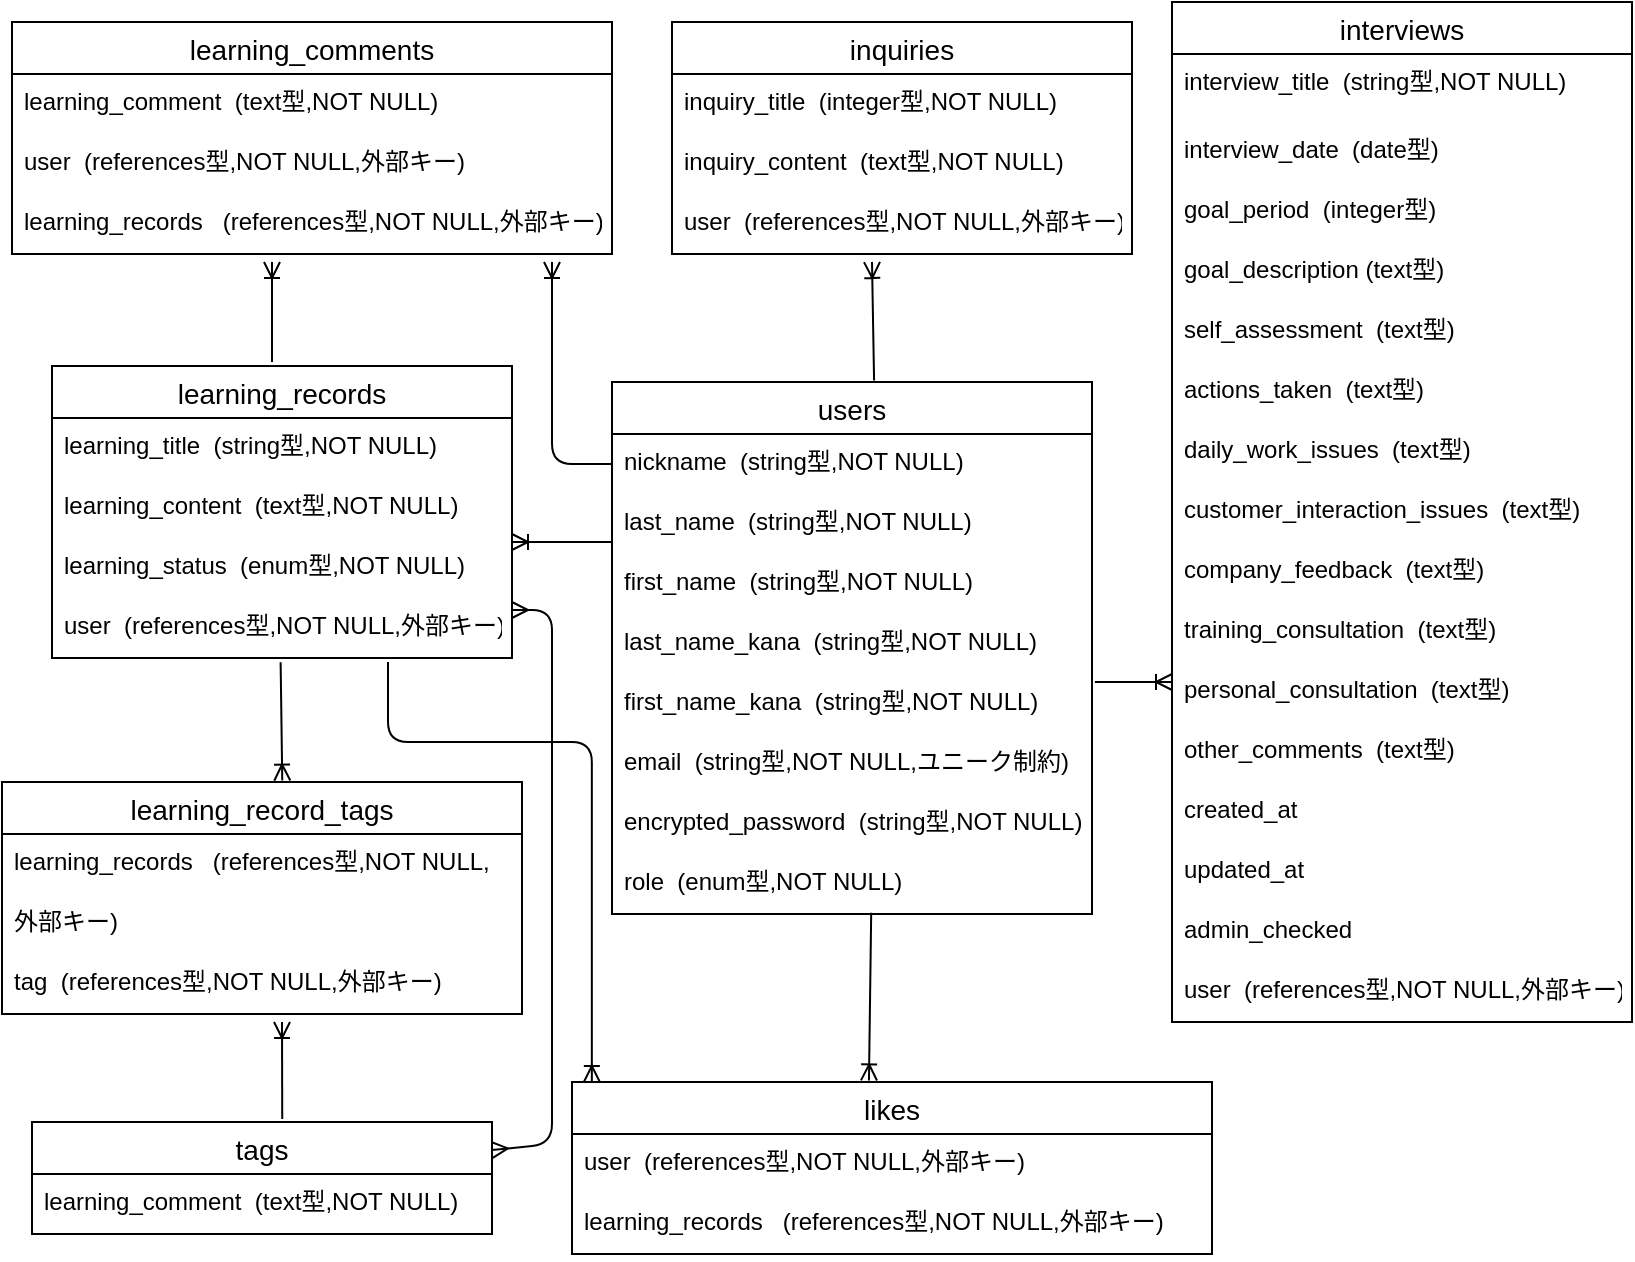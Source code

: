 <mxfile>
    <diagram id="2iEfqKyjWtKZdXftSV9f" name="ページ1">
        <mxGraphModel dx="1707" dy="698" grid="1" gridSize="10" guides="1" tooltips="1" connect="1" arrows="1" fold="1" page="1" pageScale="1" pageWidth="827" pageHeight="1169" math="0" shadow="0">
            <root>
                <mxCell id="0"/>
                <mxCell id="1" parent="0"/>
                <mxCell id="6" value="users" style="swimlane;fontStyle=0;childLayout=stackLayout;horizontal=1;startSize=26;horizontalStack=0;resizeParent=1;resizeParentMax=0;resizeLast=0;collapsible=1;marginBottom=0;align=center;fontSize=14;" vertex="1" parent="1">
                    <mxGeometry x="310" y="200" width="240" height="266" as="geometry"/>
                </mxCell>
                <mxCell id="8" value="nickname  (string型,NOT NULL)" style="text;strokeColor=none;fillColor=none;spacingLeft=4;spacingRight=4;overflow=hidden;rotatable=0;points=[[0,0.5],[1,0.5]];portConstraint=eastwest;fontSize=12;" vertex="1" parent="6">
                    <mxGeometry y="26" width="240" height="30" as="geometry"/>
                </mxCell>
                <mxCell id="23" value="last_name  (string型,NOT NULL)" style="text;strokeColor=none;fillColor=none;spacingLeft=4;spacingRight=4;overflow=hidden;rotatable=0;points=[[0,0.5],[1,0.5]];portConstraint=eastwest;fontSize=12;" vertex="1" parent="6">
                    <mxGeometry y="56" width="240" height="30" as="geometry"/>
                </mxCell>
                <mxCell id="24" value="first_name  (string型,NOT NULL)" style="text;strokeColor=none;fillColor=none;spacingLeft=4;spacingRight=4;overflow=hidden;rotatable=0;points=[[0,0.5],[1,0.5]];portConstraint=eastwest;fontSize=12;" vertex="1" parent="6">
                    <mxGeometry y="86" width="240" height="30" as="geometry"/>
                </mxCell>
                <mxCell id="25" value="last_name_kana  (string型,NOT NULL)" style="text;strokeColor=none;fillColor=none;spacingLeft=4;spacingRight=4;overflow=hidden;rotatable=0;points=[[0,0.5],[1,0.5]];portConstraint=eastwest;fontSize=12;" vertex="1" parent="6">
                    <mxGeometry y="116" width="240" height="30" as="geometry"/>
                </mxCell>
                <mxCell id="26" value="first_name_kana  (string型,NOT NULL)" style="text;strokeColor=none;fillColor=none;spacingLeft=4;spacingRight=4;overflow=hidden;rotatable=0;points=[[0,0.5],[1,0.5]];portConstraint=eastwest;fontSize=12;" vertex="1" parent="6">
                    <mxGeometry y="146" width="240" height="30" as="geometry"/>
                </mxCell>
                <mxCell id="27" value="email  (string型,NOT NULL,ユニーク制約)" style="text;strokeColor=none;fillColor=none;spacingLeft=4;spacingRight=4;overflow=hidden;rotatable=0;points=[[0,0.5],[1,0.5]];portConstraint=eastwest;fontSize=12;" vertex="1" parent="6">
                    <mxGeometry y="176" width="240" height="30" as="geometry"/>
                </mxCell>
                <mxCell id="28" value="encrypted_password  (string型,NOT NULL)" style="text;strokeColor=none;fillColor=none;spacingLeft=4;spacingRight=4;overflow=hidden;rotatable=0;points=[[0,0.5],[1,0.5]];portConstraint=eastwest;fontSize=12;" vertex="1" parent="6">
                    <mxGeometry y="206" width="240" height="30" as="geometry"/>
                </mxCell>
                <mxCell id="29" value="role  (enum型,NOT NULL)" style="text;strokeColor=none;fillColor=none;spacingLeft=4;spacingRight=4;overflow=hidden;rotatable=0;points=[[0,0.5],[1,0.5]];portConstraint=eastwest;fontSize=12;" vertex="1" parent="6">
                    <mxGeometry y="236" width="240" height="30" as="geometry"/>
                </mxCell>
                <mxCell id="10" value="interviews" style="swimlane;fontStyle=0;childLayout=stackLayout;horizontal=1;startSize=26;horizontalStack=0;resizeParent=1;resizeParentMax=0;resizeLast=0;collapsible=1;marginBottom=0;align=center;fontSize=14;" vertex="1" parent="1">
                    <mxGeometry x="590" y="10" width="230" height="510" as="geometry"/>
                </mxCell>
                <mxCell id="11" value="interview_title  (string型,NOT NULL)" style="text;strokeColor=none;fillColor=none;spacingLeft=4;spacingRight=4;overflow=hidden;rotatable=0;points=[[0,0.5],[1,0.5]];portConstraint=eastwest;fontSize=12;" vertex="1" parent="10">
                    <mxGeometry y="26" width="230" height="34" as="geometry"/>
                </mxCell>
                <mxCell id="12" value="interview_date  (date型)" style="text;strokeColor=none;fillColor=none;spacingLeft=4;spacingRight=4;overflow=hidden;rotatable=0;points=[[0,0.5],[1,0.5]];portConstraint=eastwest;fontSize=12;" vertex="1" parent="10">
                    <mxGeometry y="60" width="230" height="30" as="geometry"/>
                </mxCell>
                <mxCell id="13" value="goal_period  (integer型)" style="text;strokeColor=none;fillColor=none;spacingLeft=4;spacingRight=4;overflow=hidden;rotatable=0;points=[[0,0.5],[1,0.5]];portConstraint=eastwest;fontSize=12;" vertex="1" parent="10">
                    <mxGeometry y="90" width="230" height="30" as="geometry"/>
                </mxCell>
                <mxCell id="31" value="goal_description (text型)" style="text;strokeColor=none;fillColor=none;spacingLeft=4;spacingRight=4;overflow=hidden;rotatable=0;points=[[0,0.5],[1,0.5]];portConstraint=eastwest;fontSize=12;" vertex="1" parent="10">
                    <mxGeometry y="120" width="230" height="30" as="geometry"/>
                </mxCell>
                <mxCell id="32" value="self_assessment  (text型)" style="text;strokeColor=none;fillColor=none;spacingLeft=4;spacingRight=4;overflow=hidden;rotatable=0;points=[[0,0.5],[1,0.5]];portConstraint=eastwest;fontSize=12;" vertex="1" parent="10">
                    <mxGeometry y="150" width="230" height="30" as="geometry"/>
                </mxCell>
                <mxCell id="33" value="actions_taken  (text型)" style="text;strokeColor=none;fillColor=none;spacingLeft=4;spacingRight=4;overflow=hidden;rotatable=0;points=[[0,0.5],[1,0.5]];portConstraint=eastwest;fontSize=12;" vertex="1" parent="10">
                    <mxGeometry y="180" width="230" height="30" as="geometry"/>
                </mxCell>
                <mxCell id="34" value="daily_work_issues  (text型)&#10; " style="text;strokeColor=none;fillColor=none;spacingLeft=4;spacingRight=4;overflow=hidden;rotatable=0;points=[[0,0.5],[1,0.5]];portConstraint=eastwest;fontSize=12;" vertex="1" parent="10">
                    <mxGeometry y="210" width="230" height="30" as="geometry"/>
                </mxCell>
                <mxCell id="35" value="customer_interaction_issues  (text型)" style="text;strokeColor=none;fillColor=none;spacingLeft=4;spacingRight=4;overflow=hidden;rotatable=0;points=[[0,0.5],[1,0.5]];portConstraint=eastwest;fontSize=12;" vertex="1" parent="10">
                    <mxGeometry y="240" width="230" height="30" as="geometry"/>
                </mxCell>
                <mxCell id="36" value="company_feedback  (text型)" style="text;strokeColor=none;fillColor=none;spacingLeft=4;spacingRight=4;overflow=hidden;rotatable=0;points=[[0,0.5],[1,0.5]];portConstraint=eastwest;fontSize=12;" vertex="1" parent="10">
                    <mxGeometry y="270" width="230" height="30" as="geometry"/>
                </mxCell>
                <mxCell id="37" value="training_consultation  (text型)" style="text;strokeColor=none;fillColor=none;spacingLeft=4;spacingRight=4;overflow=hidden;rotatable=0;points=[[0,0.5],[1,0.5]];portConstraint=eastwest;fontSize=12;" vertex="1" parent="10">
                    <mxGeometry y="300" width="230" height="30" as="geometry"/>
                </mxCell>
                <mxCell id="38" value="personal_consultation  (text型)" style="text;strokeColor=none;fillColor=none;spacingLeft=4;spacingRight=4;overflow=hidden;rotatable=0;points=[[0,0.5],[1,0.5]];portConstraint=eastwest;fontSize=12;" vertex="1" parent="10">
                    <mxGeometry y="330" width="230" height="30" as="geometry"/>
                </mxCell>
                <mxCell id="39" value="other_comments  (text型)" style="text;strokeColor=none;fillColor=none;spacingLeft=4;spacingRight=4;overflow=hidden;rotatable=0;points=[[0,0.5],[1,0.5]];portConstraint=eastwest;fontSize=12;" vertex="1" parent="10">
                    <mxGeometry y="360" width="230" height="30" as="geometry"/>
                </mxCell>
                <mxCell id="40" value="created_at" style="text;strokeColor=none;fillColor=none;spacingLeft=4;spacingRight=4;overflow=hidden;rotatable=0;points=[[0,0.5],[1,0.5]];portConstraint=eastwest;fontSize=12;" vertex="1" parent="10">
                    <mxGeometry y="390" width="230" height="30" as="geometry"/>
                </mxCell>
                <mxCell id="41" value="updated_at" style="text;strokeColor=none;fillColor=none;spacingLeft=4;spacingRight=4;overflow=hidden;rotatable=0;points=[[0,0.5],[1,0.5]];portConstraint=eastwest;fontSize=12;" vertex="1" parent="10">
                    <mxGeometry y="420" width="230" height="30" as="geometry"/>
                </mxCell>
                <mxCell id="42" value="admin_checked  " style="text;strokeColor=none;fillColor=none;spacingLeft=4;spacingRight=4;overflow=hidden;rotatable=0;points=[[0,0.5],[1,0.5]];portConstraint=eastwest;fontSize=12;" vertex="1" parent="10">
                    <mxGeometry y="450" width="230" height="30" as="geometry"/>
                </mxCell>
                <mxCell id="61" value="user  (references型,NOT NULL,外部キー)" style="text;strokeColor=none;fillColor=none;spacingLeft=4;spacingRight=4;overflow=hidden;rotatable=0;points=[[0,0.5],[1,0.5]];portConstraint=eastwest;fontSize=12;" vertex="1" parent="10">
                    <mxGeometry y="480" width="230" height="30" as="geometry"/>
                </mxCell>
                <mxCell id="16" value="learning_records" style="swimlane;fontStyle=0;childLayout=stackLayout;horizontal=1;startSize=26;horizontalStack=0;resizeParent=1;resizeParentMax=0;resizeLast=0;collapsible=1;marginBottom=0;align=center;fontSize=14;" vertex="1" parent="1">
                    <mxGeometry x="30" y="192" width="230" height="146" as="geometry"/>
                </mxCell>
                <mxCell id="17" value="learning_title  (string型,NOT NULL)" style="text;strokeColor=none;fillColor=none;spacingLeft=4;spacingRight=4;overflow=hidden;rotatable=0;points=[[0,0.5],[1,0.5]];portConstraint=eastwest;fontSize=12;" vertex="1" parent="16">
                    <mxGeometry y="26" width="230" height="30" as="geometry"/>
                </mxCell>
                <mxCell id="18" value="learning_content  (text型,NOT NULL)" style="text;strokeColor=none;fillColor=none;spacingLeft=4;spacingRight=4;overflow=hidden;rotatable=0;points=[[0,0.5],[1,0.5]];portConstraint=eastwest;fontSize=12;" vertex="1" parent="16">
                    <mxGeometry y="56" width="230" height="30" as="geometry"/>
                </mxCell>
                <mxCell id="19" value="learning_status  (enum型,NOT NULL)" style="text;strokeColor=none;fillColor=none;spacingLeft=4;spacingRight=4;overflow=hidden;rotatable=0;points=[[0,0.5],[1,0.5]];portConstraint=eastwest;fontSize=12;" vertex="1" parent="16">
                    <mxGeometry y="86" width="230" height="30" as="geometry"/>
                </mxCell>
                <mxCell id="70" value="user  (references型,NOT NULL,外部キー)" style="text;strokeColor=none;fillColor=none;spacingLeft=4;spacingRight=4;overflow=hidden;rotatable=0;points=[[0,0.5],[1,0.5]];portConstraint=eastwest;fontSize=12;" vertex="1" parent="16">
                    <mxGeometry y="116" width="230" height="30" as="geometry"/>
                </mxCell>
                <mxCell id="43" value="inquiries" style="swimlane;fontStyle=0;childLayout=stackLayout;horizontal=1;startSize=26;horizontalStack=0;resizeParent=1;resizeParentMax=0;resizeLast=0;collapsible=1;marginBottom=0;align=center;fontSize=14;" vertex="1" parent="1">
                    <mxGeometry x="340" y="20" width="230" height="116" as="geometry"/>
                </mxCell>
                <mxCell id="44" value="inquiry_title  (integer型,NOT NULL)" style="text;strokeColor=none;fillColor=none;spacingLeft=4;spacingRight=4;overflow=hidden;rotatable=0;points=[[0,0.5],[1,0.5]];portConstraint=eastwest;fontSize=12;" vertex="1" parent="43">
                    <mxGeometry y="26" width="230" height="30" as="geometry"/>
                </mxCell>
                <mxCell id="46" value="inquiry_content  (text型,NOT NULL)" style="text;strokeColor=none;fillColor=none;spacingLeft=4;spacingRight=4;overflow=hidden;rotatable=0;points=[[0,0.5],[1,0.5]];portConstraint=eastwest;fontSize=12;" vertex="1" parent="43">
                    <mxGeometry y="56" width="230" height="30" as="geometry"/>
                </mxCell>
                <mxCell id="62" value="user  (references型,NOT NULL,外部キー)" style="text;strokeColor=none;fillColor=none;spacingLeft=4;spacingRight=4;overflow=hidden;rotatable=0;points=[[0,0.5],[1,0.5]];portConstraint=eastwest;fontSize=12;" vertex="1" parent="43">
                    <mxGeometry y="86" width="230" height="30" as="geometry"/>
                </mxCell>
                <mxCell id="49" value="learning_comments" style="swimlane;fontStyle=0;childLayout=stackLayout;horizontal=1;startSize=26;horizontalStack=0;resizeParent=1;resizeParentMax=0;resizeLast=0;collapsible=1;marginBottom=0;align=center;fontSize=14;" vertex="1" parent="1">
                    <mxGeometry x="10" y="20" width="300" height="116" as="geometry"/>
                </mxCell>
                <mxCell id="50" value="learning_comment  (text型,NOT NULL)" style="text;strokeColor=none;fillColor=none;spacingLeft=4;spacingRight=4;overflow=hidden;rotatable=0;points=[[0,0.5],[1,0.5]];portConstraint=eastwest;fontSize=12;" vertex="1" parent="49">
                    <mxGeometry y="26" width="300" height="30" as="geometry"/>
                </mxCell>
                <mxCell id="97" value="user  (references型,NOT NULL,外部キー)" style="text;strokeColor=none;fillColor=none;spacingLeft=4;spacingRight=4;overflow=hidden;rotatable=0;points=[[0,0.5],[1,0.5]];portConstraint=eastwest;fontSize=12;" vertex="1" parent="49">
                    <mxGeometry y="56" width="300" height="30" as="geometry"/>
                </mxCell>
                <mxCell id="98" value="learning_records   (references型,NOT NULL,外部キー)" style="text;strokeColor=none;fillColor=none;spacingLeft=4;spacingRight=4;overflow=hidden;rotatable=0;points=[[0,0.5],[1,0.5]];portConstraint=eastwest;fontSize=12;" vertex="1" parent="49">
                    <mxGeometry y="86" width="300" height="30" as="geometry"/>
                </mxCell>
                <mxCell id="68" value="" style="fontSize=12;html=1;endArrow=ERoneToMany;exitX=0.546;exitY=-0.003;exitDx=0;exitDy=0;exitPerimeter=0;" edge="1" parent="1" source="6">
                    <mxGeometry width="100" height="100" relative="1" as="geometry">
                        <mxPoint x="290" y="81" as="sourcePoint"/>
                        <mxPoint x="440" y="140" as="targetPoint"/>
                    </mxGeometry>
                </mxCell>
                <mxCell id="69" value="" style="fontSize=12;html=1;endArrow=ERoneToMany;exitX=1.006;exitY=0.133;exitDx=0;exitDy=0;exitPerimeter=0;" edge="1" parent="1" source="26">
                    <mxGeometry width="100" height="100" relative="1" as="geometry">
                        <mxPoint x="540" y="160" as="sourcePoint"/>
                        <mxPoint x="590" y="350" as="targetPoint"/>
                    </mxGeometry>
                </mxCell>
                <mxCell id="71" value="" style="edgeStyle=elbowEdgeStyle;fontSize=12;html=1;endArrow=ERoneToMany;exitX=0;exitY=0.5;exitDx=0;exitDy=0;" edge="1" parent="1" source="8">
                    <mxGeometry width="100" height="100" relative="1" as="geometry">
                        <mxPoint x="360" y="186" as="sourcePoint"/>
                        <mxPoint x="280" y="140" as="targetPoint"/>
                        <Array as="points">
                            <mxPoint x="280" y="140"/>
                        </Array>
                    </mxGeometry>
                </mxCell>
                <mxCell id="72" value="" style="fontSize=12;html=1;endArrow=ERoneToMany;" edge="1" parent="1">
                    <mxGeometry width="100" height="100" relative="1" as="geometry">
                        <mxPoint x="310" y="280" as="sourcePoint"/>
                        <mxPoint x="260" y="280" as="targetPoint"/>
                    </mxGeometry>
                </mxCell>
                <mxCell id="73" value="" style="fontSize=12;html=1;endArrow=ERoneToMany;" edge="1" parent="1">
                    <mxGeometry width="100" height="100" relative="1" as="geometry">
                        <mxPoint x="140" y="190" as="sourcePoint"/>
                        <mxPoint x="140" y="140" as="targetPoint"/>
                    </mxGeometry>
                </mxCell>
                <mxCell id="74" value="learning_record_tags" style="swimlane;fontStyle=0;childLayout=stackLayout;horizontal=1;startSize=26;horizontalStack=0;resizeParent=1;resizeParentMax=0;resizeLast=0;collapsible=1;marginBottom=0;align=center;fontSize=14;" vertex="1" parent="1">
                    <mxGeometry x="5" y="400" width="260" height="116" as="geometry"/>
                </mxCell>
                <mxCell id="75" value="learning_records   (references型,NOT NULL," style="text;strokeColor=none;fillColor=none;spacingLeft=4;spacingRight=4;overflow=hidden;rotatable=0;points=[[0,0.5],[1,0.5]];portConstraint=eastwest;fontSize=12;" vertex="1" parent="74">
                    <mxGeometry y="26" width="260" height="30" as="geometry"/>
                </mxCell>
                <mxCell id="109" value="外部キー)" style="text;strokeColor=none;fillColor=none;spacingLeft=4;spacingRight=4;overflow=hidden;rotatable=0;points=[[0,0.5],[1,0.5]];portConstraint=eastwest;fontSize=12;" vertex="1" parent="74">
                    <mxGeometry y="56" width="260" height="30" as="geometry"/>
                </mxCell>
                <mxCell id="110" value="tag  (references型,NOT NULL,外部キー)" style="text;strokeColor=none;fillColor=none;spacingLeft=4;spacingRight=4;overflow=hidden;rotatable=0;points=[[0,0.5],[1,0.5]];portConstraint=eastwest;fontSize=12;" vertex="1" parent="74">
                    <mxGeometry y="86" width="260" height="30" as="geometry"/>
                </mxCell>
                <mxCell id="76" value="tags" style="swimlane;fontStyle=0;childLayout=stackLayout;horizontal=1;startSize=26;horizontalStack=0;resizeParent=1;resizeParentMax=0;resizeLast=0;collapsible=1;marginBottom=0;align=center;fontSize=14;" vertex="1" parent="1">
                    <mxGeometry x="20" y="570" width="230" height="56" as="geometry"/>
                </mxCell>
                <mxCell id="77" value="learning_comment  (text型,NOT NULL)" style="text;strokeColor=none;fillColor=none;spacingLeft=4;spacingRight=4;overflow=hidden;rotatable=0;points=[[0,0.5],[1,0.5]];portConstraint=eastwest;fontSize=12;" vertex="1" parent="76">
                    <mxGeometry y="26" width="230" height="30" as="geometry"/>
                </mxCell>
                <mxCell id="81" value="" style="fontSize=12;html=1;endArrow=ERmany;startArrow=ERmany;exitX=1;exitY=0.25;exitDx=0;exitDy=0;" edge="1" parent="1" source="76">
                    <mxGeometry width="100" height="100" relative="1" as="geometry">
                        <mxPoint x="290" y="560" as="sourcePoint"/>
                        <mxPoint x="260" y="314" as="targetPoint"/>
                        <Array as="points">
                            <mxPoint x="280" y="581"/>
                            <mxPoint x="280" y="480"/>
                            <mxPoint x="280" y="390"/>
                            <mxPoint x="280" y="314"/>
                        </Array>
                    </mxGeometry>
                </mxCell>
                <mxCell id="82" value="" style="fontSize=12;html=1;endArrow=ERoneToMany;exitX=0.544;exitY=-0.026;exitDx=0;exitDy=0;exitPerimeter=0;" edge="1" parent="1" source="76">
                    <mxGeometry width="100" height="100" relative="1" as="geometry">
                        <mxPoint x="160" y="510" as="sourcePoint"/>
                        <mxPoint x="145" y="520" as="targetPoint"/>
                        <Array as="points"/>
                    </mxGeometry>
                </mxCell>
                <mxCell id="85" value="" style="fontSize=12;html=1;endArrow=ERoneToMany;exitX=0.497;exitY=1.07;exitDx=0;exitDy=0;exitPerimeter=0;entryX=0.539;entryY=-0.006;entryDx=0;entryDy=0;entryPerimeter=0;" edge="1" parent="1" source="70" target="74">
                    <mxGeometry width="100" height="100" relative="1" as="geometry">
                        <mxPoint x="380" y="530" as="sourcePoint"/>
                        <mxPoint x="158" y="390" as="targetPoint"/>
                        <Array as="points"/>
                    </mxGeometry>
                </mxCell>
                <mxCell id="86" value="likes" style="swimlane;fontStyle=0;childLayout=stackLayout;horizontal=1;startSize=26;horizontalStack=0;resizeParent=1;resizeParentMax=0;resizeLast=0;collapsible=1;marginBottom=0;align=center;fontSize=14;" vertex="1" parent="1">
                    <mxGeometry x="290" y="550" width="320" height="86" as="geometry"/>
                </mxCell>
                <mxCell id="90" value="user  (references型,NOT NULL,外部キー)" style="text;strokeColor=none;fillColor=none;spacingLeft=4;spacingRight=4;overflow=hidden;rotatable=0;points=[[0,0.5],[1,0.5]];portConstraint=eastwest;fontSize=12;" vertex="1" parent="86">
                    <mxGeometry y="26" width="320" height="30" as="geometry"/>
                </mxCell>
                <mxCell id="92" value="learning_records   (references型,NOT NULL,外部キー)" style="text;strokeColor=none;fillColor=none;spacingLeft=4;spacingRight=4;overflow=hidden;rotatable=0;points=[[0,0.5],[1,0.5]];portConstraint=eastwest;fontSize=12;" vertex="1" parent="86">
                    <mxGeometry y="56" width="320" height="30" as="geometry"/>
                </mxCell>
                <mxCell id="99" value="" style="fontSize=12;html=1;endArrow=ERoneToMany;exitX=0.54;exitY=0.981;exitDx=0;exitDy=0;exitPerimeter=0;entryX=0.464;entryY=-0.009;entryDx=0;entryDy=0;entryPerimeter=0;" edge="1" parent="1" source="29" target="86">
                    <mxGeometry width="100" height="100" relative="1" as="geometry">
                        <mxPoint x="440" y="471" as="sourcePoint"/>
                        <mxPoint x="440" y="530" as="targetPoint"/>
                    </mxGeometry>
                </mxCell>
                <mxCell id="106" value="" style="edgeStyle=elbowEdgeStyle;fontSize=12;html=1;endArrow=ERoneToMany;elbow=vertical;entryX=0.031;entryY=0;entryDx=0;entryDy=0;entryPerimeter=0;" edge="1" parent="1" target="86">
                    <mxGeometry width="100" height="100" relative="1" as="geometry">
                        <mxPoint x="198" y="340" as="sourcePoint"/>
                        <mxPoint x="300" y="530" as="targetPoint"/>
                        <Array as="points">
                            <mxPoint x="290" y="380"/>
                            <mxPoint x="260" y="380"/>
                        </Array>
                    </mxGeometry>
                </mxCell>
            </root>
        </mxGraphModel>
    </diagram>
</mxfile>